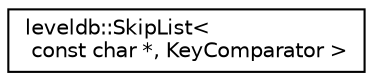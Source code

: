 digraph "Graphical Class Hierarchy"
{
  edge [fontname="Helvetica",fontsize="10",labelfontname="Helvetica",labelfontsize="10"];
  node [fontname="Helvetica",fontsize="10",shape=record];
  rankdir="LR";
  Node1 [label="leveldb::SkipList\<\l const char *, KeyComparator \>",height=0.2,width=0.4,color="black", fillcolor="white", style="filled",URL="$classleveldb_1_1_skip_list.html"];
}
